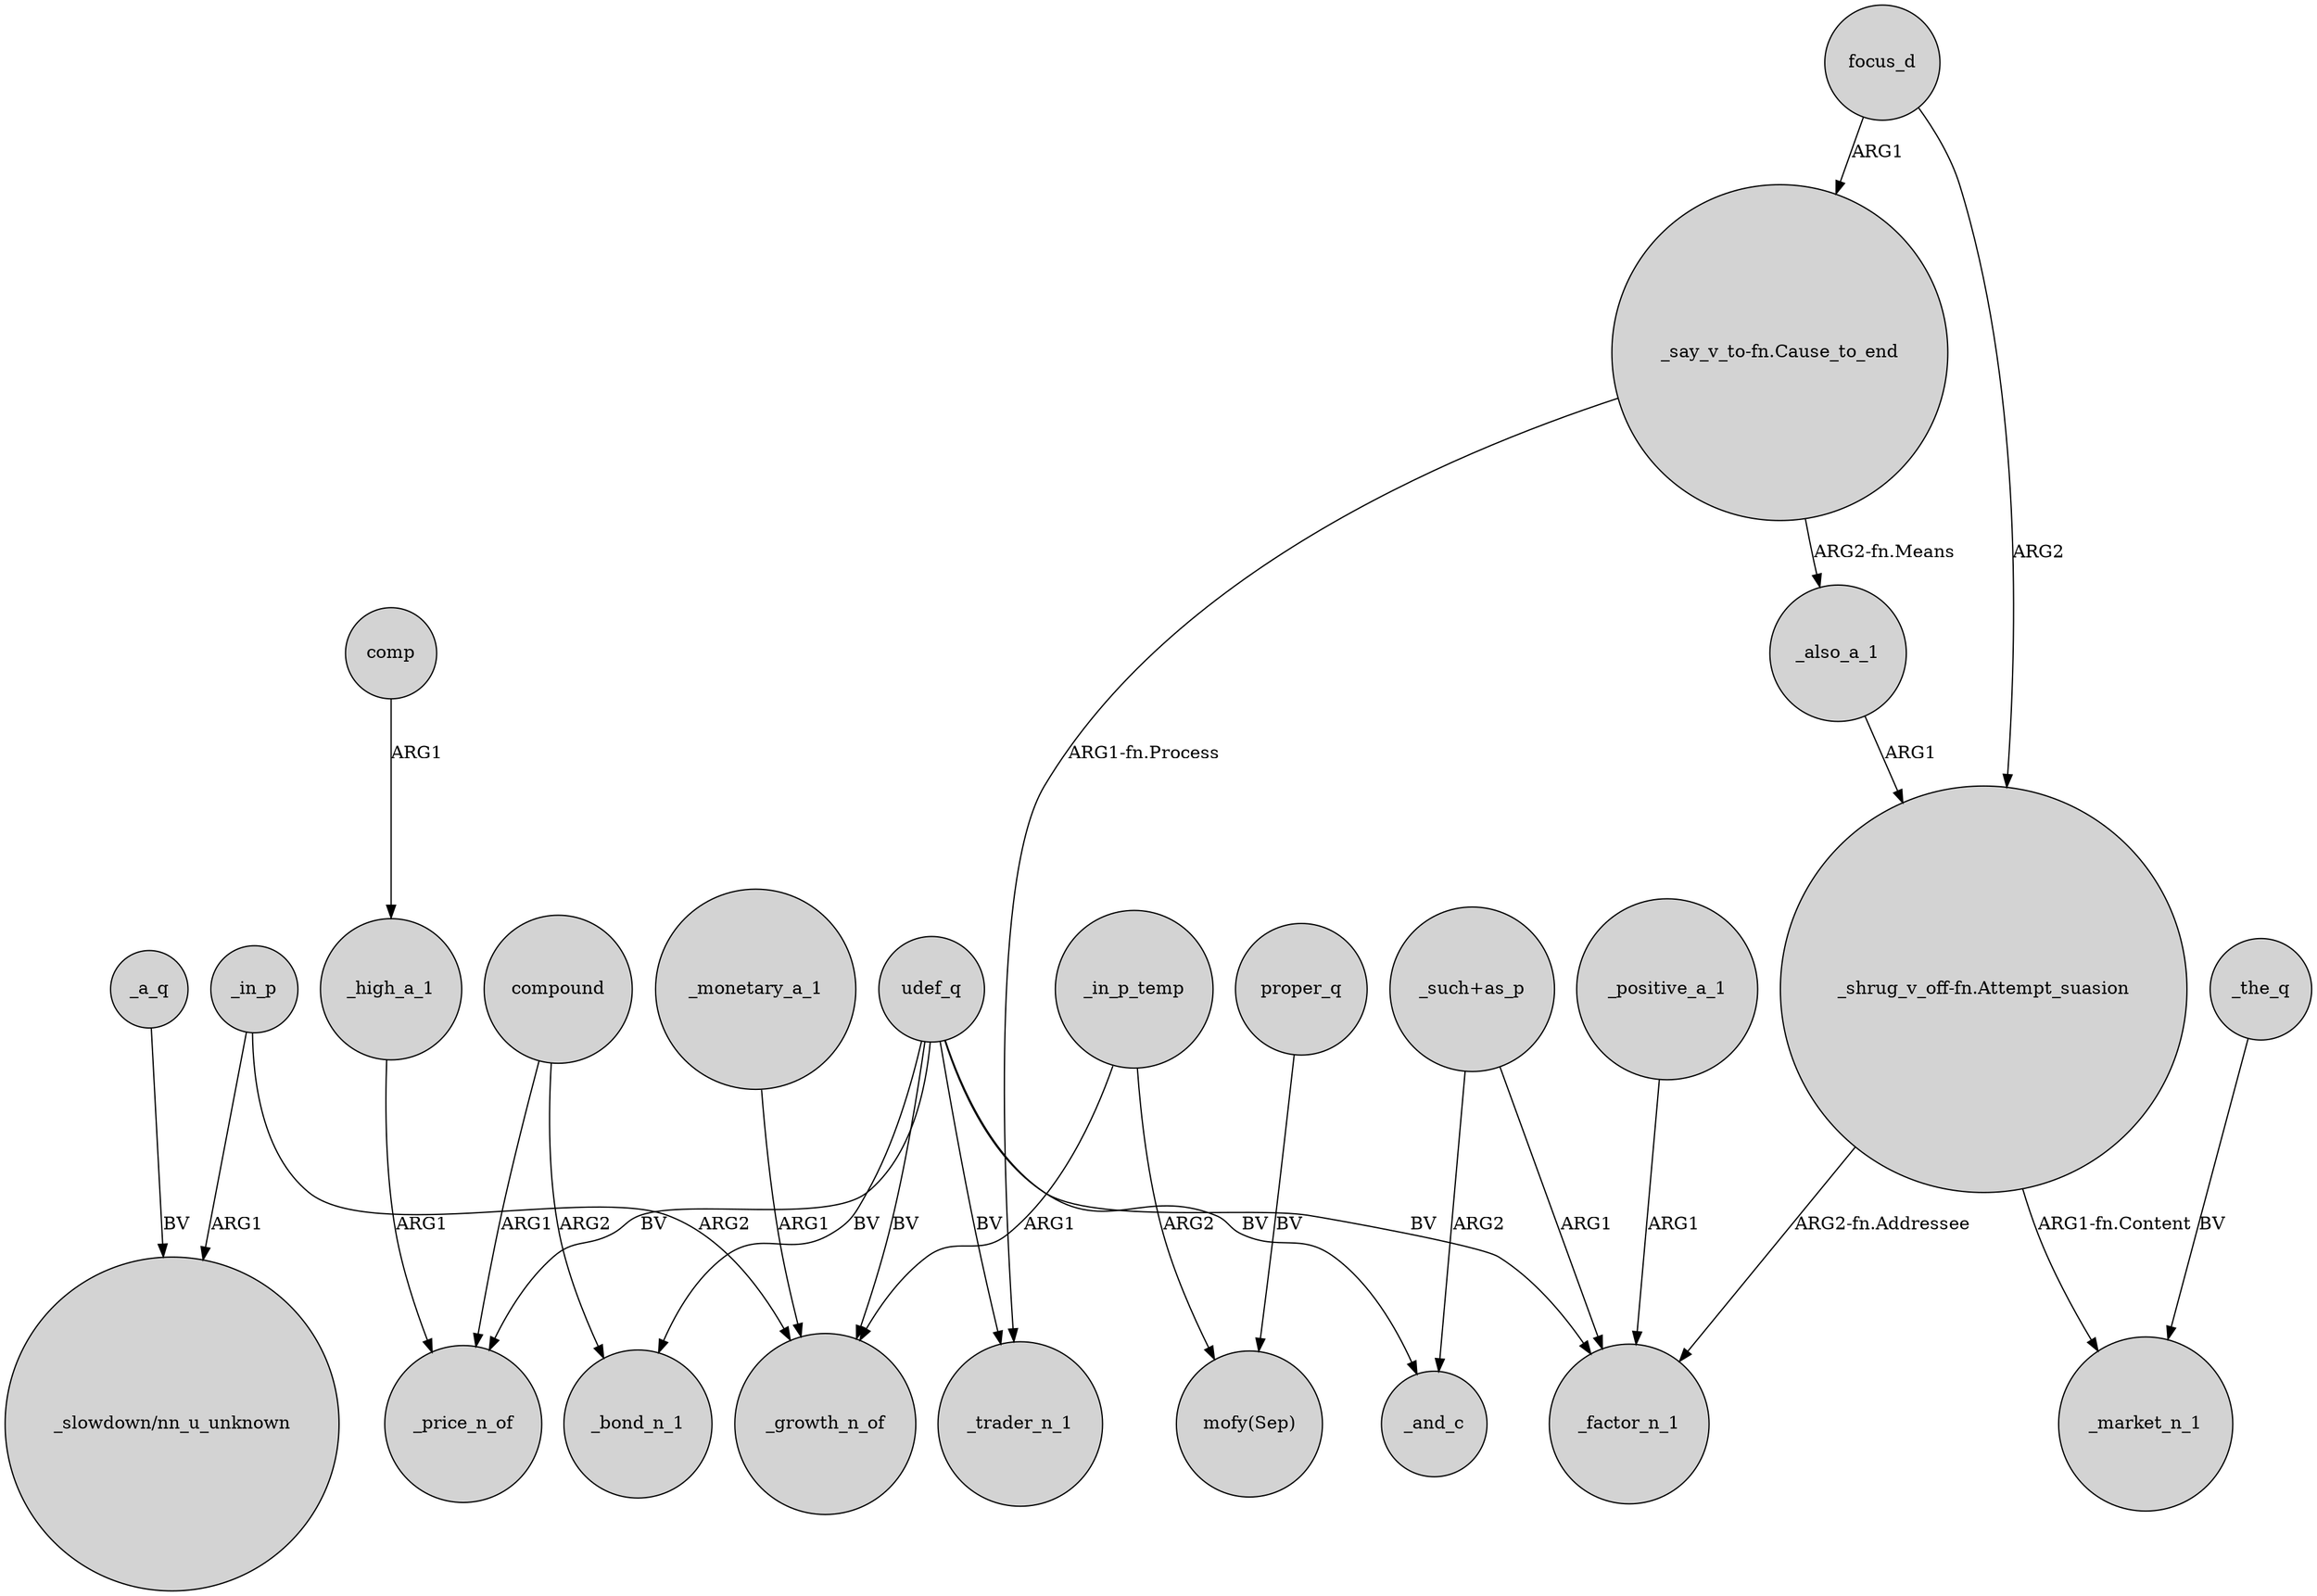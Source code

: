 digraph {
	node [shape=circle style=filled]
	"_say_v_to-fn.Cause_to_end" -> _trader_n_1 [label="ARG1-fn.Process"]
	udef_q -> _bond_n_1 [label=BV]
	_also_a_1 -> "_shrug_v_off-fn.Attempt_suasion" [label=ARG1]
	_in_p -> _growth_n_of [label=ARG2]
	_in_p -> "_slowdown/nn_u_unknown" [label=ARG1]
	focus_d -> "_say_v_to-fn.Cause_to_end" [label=ARG1]
	udef_q -> _price_n_of [label=BV]
	"_such+as_p" -> _and_c [label=ARG2]
	compound -> _bond_n_1 [label=ARG2]
	udef_q -> _and_c [label=BV]
	focus_d -> "_shrug_v_off-fn.Attempt_suasion" [label=ARG2]
	_the_q -> _market_n_1 [label=BV]
	_high_a_1 -> _price_n_of [label=ARG1]
	udef_q -> _trader_n_1 [label=BV]
	"_such+as_p" -> _factor_n_1 [label=ARG1]
	"_say_v_to-fn.Cause_to_end" -> _also_a_1 [label="ARG2-fn.Means"]
	comp -> _high_a_1 [label=ARG1]
	udef_q -> _factor_n_1 [label=BV]
	_monetary_a_1 -> _growth_n_of [label=ARG1]
	_positive_a_1 -> _factor_n_1 [label=ARG1]
	"_shrug_v_off-fn.Attempt_suasion" -> _factor_n_1 [label="ARG2-fn.Addressee"]
	udef_q -> _growth_n_of [label=BV]
	"_shrug_v_off-fn.Attempt_suasion" -> _market_n_1 [label="ARG1-fn.Content"]
	proper_q -> "mofy(Sep)" [label=BV]
	_in_p_temp -> _growth_n_of [label=ARG1]
	_a_q -> "_slowdown/nn_u_unknown" [label=BV]
	compound -> _price_n_of [label=ARG1]
	_in_p_temp -> "mofy(Sep)" [label=ARG2]
}
